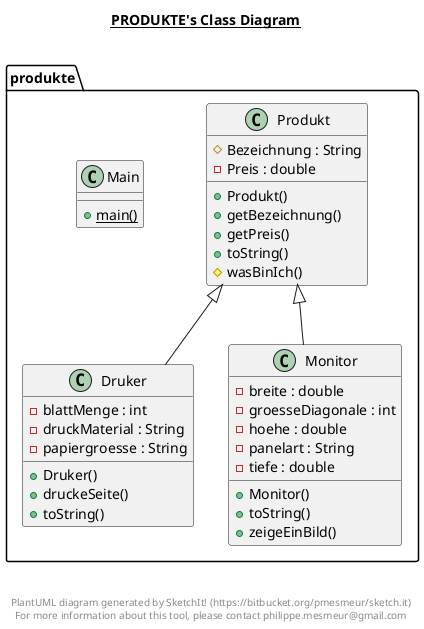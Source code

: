 @startuml

title __PRODUKTE's Class Diagram__\n

  namespace produkte {
    class produkte.Druker {
        - blattMenge : int
        - druckMaterial : String
        - papiergroesse : String
        + Druker()
        + druckeSeite()
        + toString()
    }
  }
  

  namespace produkte {
    class produkte.Main {
        {static} + main()
    }
  }
  

  namespace produkte {
    class produkte.Monitor {
        - breite : double
        - groesseDiagonale : int
        - hoehe : double
        - panelart : String
        - tiefe : double
        + Monitor()
        + toString()
        + zeigeEinBild()
    }
  }
  

  namespace produkte {
    class produkte.Produkt {
        # Bezeichnung : String
        - Preis : double
        + Produkt()
        + getBezeichnung()
        + getPreis()
        + toString()
        # wasBinIch()
    }
  }
  

  produkte.Druker -up-|> produkte.Produkt
  produkte.Monitor -up-|> produkte.Produkt


right footer


PlantUML diagram generated by SketchIt! (https://bitbucket.org/pmesmeur/sketch.it)
For more information about this tool, please contact philippe.mesmeur@gmail.com
endfooter

@enduml
